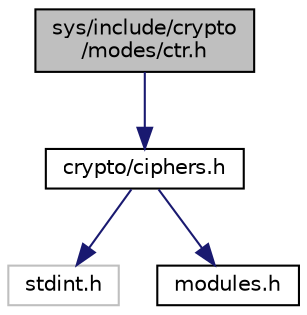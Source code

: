 digraph "sys/include/crypto/modes/ctr.h"
{
 // LATEX_PDF_SIZE
  edge [fontname="Helvetica",fontsize="10",labelfontname="Helvetica",labelfontsize="10"];
  node [fontname="Helvetica",fontsize="10",shape=record];
  Node1 [label="sys/include/crypto\l/modes/ctr.h",height=0.2,width=0.4,color="black", fillcolor="grey75", style="filled", fontcolor="black",tooltip="Counter mode of operation for block ciphers."];
  Node1 -> Node2 [color="midnightblue",fontsize="10",style="solid",fontname="Helvetica"];
  Node2 [label="crypto/ciphers.h",height=0.2,width=0.4,color="black", fillcolor="white", style="filled",URL="$ciphers_8h.html",tooltip="Headers for the packet encryption class."];
  Node2 -> Node3 [color="midnightblue",fontsize="10",style="solid",fontname="Helvetica"];
  Node3 [label="stdint.h",height=0.2,width=0.4,color="grey75", fillcolor="white", style="filled",tooltip=" "];
  Node2 -> Node4 [color="midnightblue",fontsize="10",style="solid",fontname="Helvetica"];
  Node4 [label="modules.h",height=0.2,width=0.4,color="black", fillcolor="white", style="filled",URL="$modules_8h.html",tooltip="Common macros and compiler attributes/pragmas configuration."];
}
